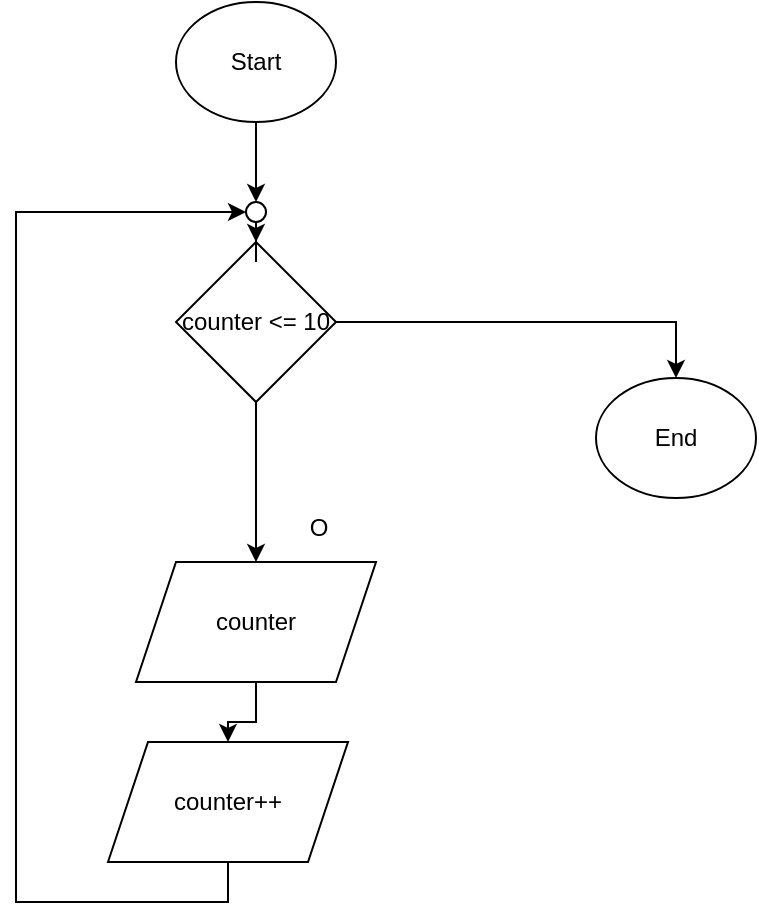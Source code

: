 <mxfile version="24.7.17">
  <diagram name="Page-1" id="sATsitDmDHVhfoRcJ34a">
    <mxGraphModel dx="1202" dy="527" grid="1" gridSize="10" guides="1" tooltips="1" connect="1" arrows="1" fold="1" page="1" pageScale="1" pageWidth="850" pageHeight="1100" math="0" shadow="0">
      <root>
        <mxCell id="0" />
        <mxCell id="1" parent="0" />
        <mxCell id="i_vNW87tbyIOGhUHI1Zn-7" style="edgeStyle=orthogonalEdgeStyle;rounded=0;orthogonalLoop=1;jettySize=auto;html=1;entryX=0.5;entryY=0;entryDx=0;entryDy=0;" edge="1" parent="1" source="i_vNW87tbyIOGhUHI1Zn-1" target="i_vNW87tbyIOGhUHI1Zn-6">
          <mxGeometry relative="1" as="geometry" />
        </mxCell>
        <mxCell id="i_vNW87tbyIOGhUHI1Zn-1" value="Start" style="ellipse;whiteSpace=wrap;html=1;" vertex="1" parent="1">
          <mxGeometry x="380" y="260" width="80" height="60" as="geometry" />
        </mxCell>
        <mxCell id="i_vNW87tbyIOGhUHI1Zn-4" style="edgeStyle=orthogonalEdgeStyle;rounded=0;orthogonalLoop=1;jettySize=auto;html=1;entryX=0.5;entryY=0;entryDx=0;entryDy=0;" edge="1" parent="1" source="i_vNW87tbyIOGhUHI1Zn-2" target="i_vNW87tbyIOGhUHI1Zn-3">
          <mxGeometry relative="1" as="geometry" />
        </mxCell>
        <mxCell id="i_vNW87tbyIOGhUHI1Zn-15" style="edgeStyle=orthogonalEdgeStyle;rounded=0;orthogonalLoop=1;jettySize=auto;html=1;entryX=0.5;entryY=0;entryDx=0;entryDy=0;" edge="1" parent="1" source="i_vNW87tbyIOGhUHI1Zn-2" target="i_vNW87tbyIOGhUHI1Zn-16">
          <mxGeometry relative="1" as="geometry">
            <mxPoint x="630.0" y="420" as="targetPoint" />
          </mxGeometry>
        </mxCell>
        <mxCell id="i_vNW87tbyIOGhUHI1Zn-2" value="counter &amp;lt;= 10" style="rhombus;whiteSpace=wrap;html=1;" vertex="1" parent="1">
          <mxGeometry x="380" y="380" width="80" height="80" as="geometry" />
        </mxCell>
        <mxCell id="i_vNW87tbyIOGhUHI1Zn-9" style="edgeStyle=orthogonalEdgeStyle;rounded=0;orthogonalLoop=1;jettySize=auto;html=1;entryX=0;entryY=0.5;entryDx=0;entryDy=0;exitX=0.5;exitY=1;exitDx=0;exitDy=0;" edge="1" parent="1" source="i_vNW87tbyIOGhUHI1Zn-12" target="i_vNW87tbyIOGhUHI1Zn-6">
          <mxGeometry relative="1" as="geometry">
            <mxPoint x="330" y="710" as="sourcePoint" />
            <Array as="points">
              <mxPoint x="406" y="710" />
              <mxPoint x="300" y="710" />
              <mxPoint x="300" y="365" />
            </Array>
          </mxGeometry>
        </mxCell>
        <mxCell id="i_vNW87tbyIOGhUHI1Zn-14" value="" style="edgeStyle=orthogonalEdgeStyle;rounded=0;orthogonalLoop=1;jettySize=auto;html=1;" edge="1" parent="1" source="i_vNW87tbyIOGhUHI1Zn-3" target="i_vNW87tbyIOGhUHI1Zn-12">
          <mxGeometry relative="1" as="geometry" />
        </mxCell>
        <mxCell id="i_vNW87tbyIOGhUHI1Zn-3" value="counter" style="shape=parallelogram;perimeter=parallelogramPerimeter;whiteSpace=wrap;html=1;fixedSize=1;" vertex="1" parent="1">
          <mxGeometry x="360" y="540" width="120" height="60" as="geometry" />
        </mxCell>
        <mxCell id="i_vNW87tbyIOGhUHI1Zn-5" value="O" style="text;html=1;align=center;verticalAlign=middle;resizable=0;points=[];autosize=1;strokeColor=none;fillColor=none;" vertex="1" parent="1">
          <mxGeometry x="436" y="508" width="30" height="30" as="geometry" />
        </mxCell>
        <mxCell id="i_vNW87tbyIOGhUHI1Zn-8" style="edgeStyle=orthogonalEdgeStyle;rounded=0;orthogonalLoop=1;jettySize=auto;html=1;entryX=0.5;entryY=0;entryDx=0;entryDy=0;" edge="1" parent="1" source="i_vNW87tbyIOGhUHI1Zn-6" target="i_vNW87tbyIOGhUHI1Zn-2">
          <mxGeometry relative="1" as="geometry" />
        </mxCell>
        <mxCell id="i_vNW87tbyIOGhUHI1Zn-6" value="" style="ellipse;whiteSpace=wrap;html=1;" vertex="1" parent="1">
          <mxGeometry x="415" y="360" width="10" height="10" as="geometry" />
        </mxCell>
        <mxCell id="i_vNW87tbyIOGhUHI1Zn-12" value="counter++" style="shape=parallelogram;perimeter=parallelogramPerimeter;whiteSpace=wrap;html=1;fixedSize=1;" vertex="1" parent="1">
          <mxGeometry x="346" y="630" width="120" height="60" as="geometry" />
        </mxCell>
        <mxCell id="i_vNW87tbyIOGhUHI1Zn-16" value="End" style="ellipse;whiteSpace=wrap;html=1;" vertex="1" parent="1">
          <mxGeometry x="590" y="448" width="80" height="60" as="geometry" />
        </mxCell>
      </root>
    </mxGraphModel>
  </diagram>
</mxfile>
